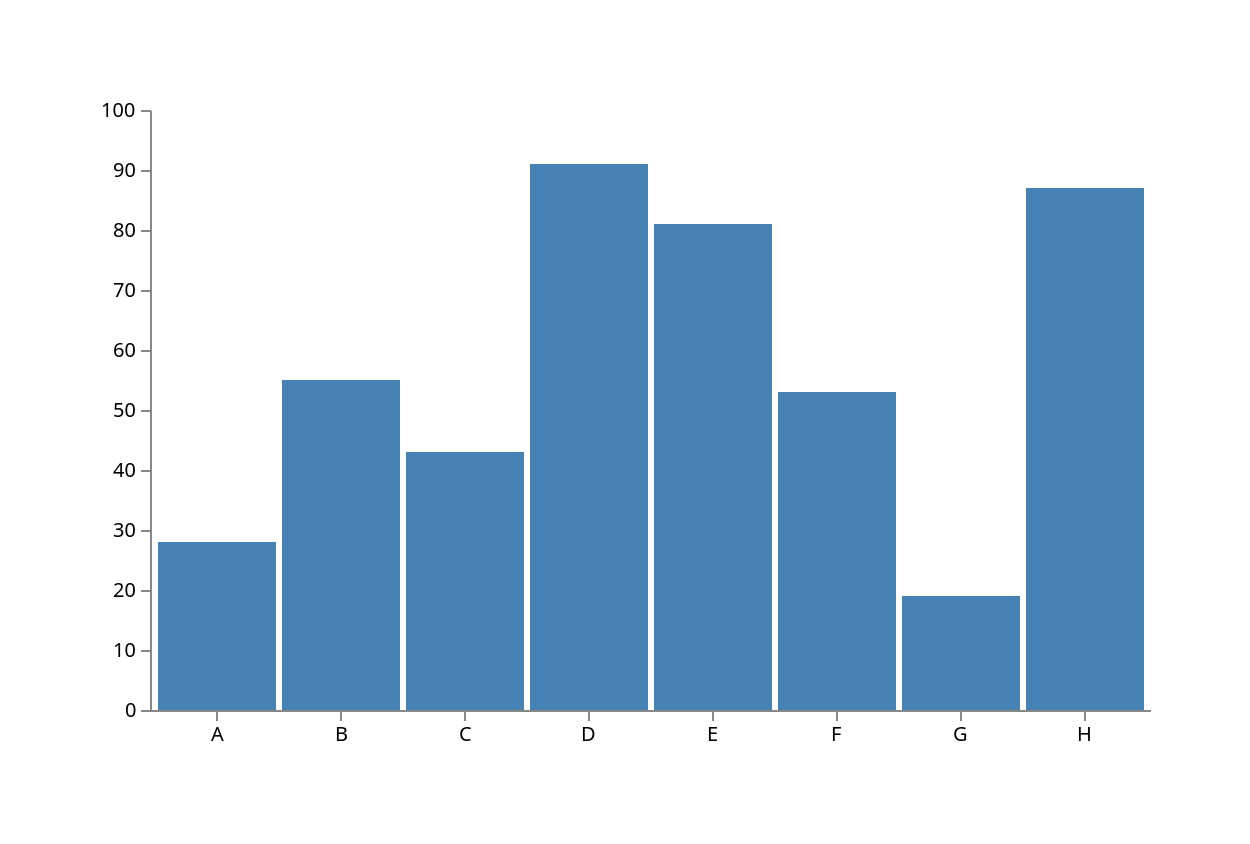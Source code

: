 {
  "width": 500,
  "height": 300,
  "padding": 50,
  "background": "white",
  "data": [
    {
      "name": "table",
      "values": [
        { "category": "A", "amount": 28 },
        { "category": "B", "amount": 55 },
        { "category": "C", "amount": 43 },
        { "category": "D", "amount": 91 },
        { "category": "E", "amount": 81 },
        { "category": "F", "amount": 53 },
        { "category": "G", "amount": 19 },
        { "category": "H", "amount": 87 }
      ]
    }
  ],

  "scales": [
    {
      "name": "xscale",
      "type": "band",
      "domain": { "data": "table", "field": "category" },
      "range": "width",
      "padding": 0.05,
      "round": true
    },
    {
      "name": "yscale",
      "domain": { "data": "table", "field": "amount" },
      "nice": true,
      "range": "height"
    }
  ],

  "axes": [
    { "orient": "bottom", "scale": "xscale" },
    { "orient": "left", "scale": "yscale" }
  ],

  "marks": [
    {
      "type": "rect",
      "from": { "data": "table" },
      "encode": {
        "enter": {
          "x": { "scale": "xscale", "field": "category" },
          "width": { "scale": "xscale", "band": 1 },
          "y": { "scale": "yscale", "field": "amount" },
          "y2": { "scale": "yscale", "value": 0 }
        },
        "update": {
          "fill": { "value": "steelblue" }
        },
        "hover": {
          "fill": { "value": "orange" }
        }
      }
    }
  ]
}
